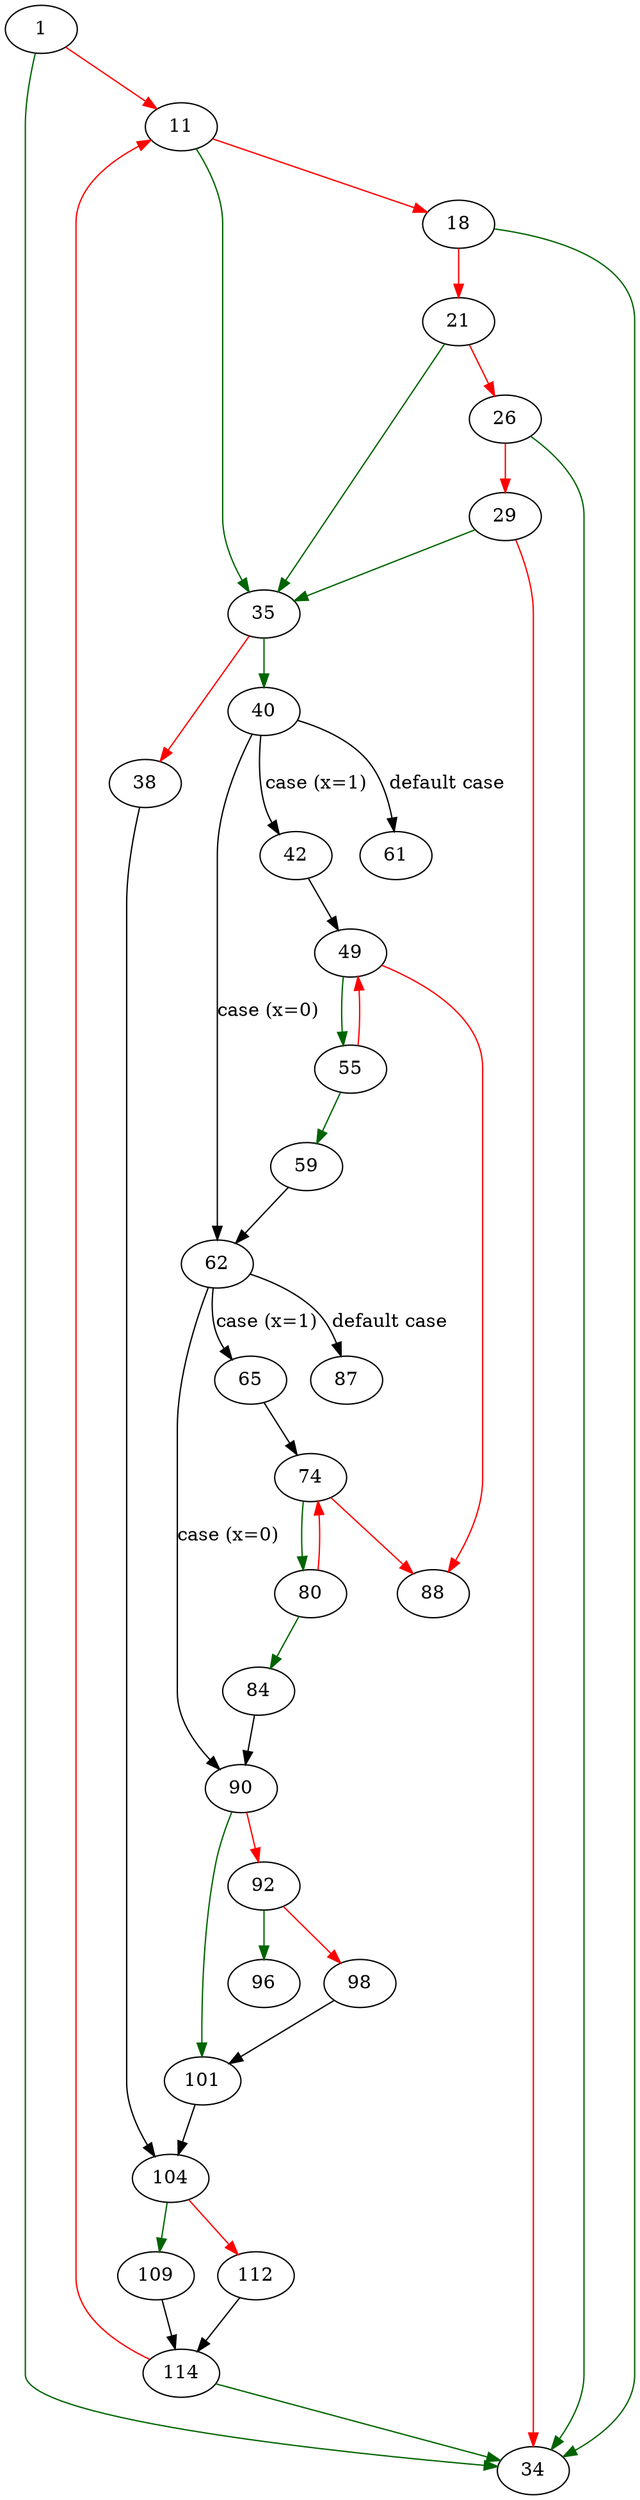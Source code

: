 strict digraph "eval4" {
	// Node definitions.
	1 [entry=true];
	34;
	11;
	35;
	18;
	21;
	26;
	29;
	40;
	38;
	104;
	62;
	42;
	61;
	49;
	55;
	88;
	59;
	90;
	65;
	87;
	74;
	80;
	84;
	101;
	92;
	96;
	98;
	109;
	112;
	114;

	// Edge definitions.
	1 -> 34 [
		color=darkgreen
		cond=true
	];
	1 -> 11 [
		color=red
		cond=false
	];
	11 -> 35 [
		color=darkgreen
		cond=true
	];
	11 -> 18 [
		color=red
		cond=false
	];
	35 -> 40 [
		color=darkgreen
		cond=true
	];
	35 -> 38 [
		color=red
		cond=false
	];
	18 -> 34 [
		color=darkgreen
		cond=true
	];
	18 -> 21 [
		color=red
		cond=false
	];
	21 -> 35 [
		color=darkgreen
		cond=true
	];
	21 -> 26 [
		color=red
		cond=false
	];
	26 -> 34 [
		color=darkgreen
		cond=true
	];
	26 -> 29 [
		color=red
		cond=false
	];
	29 -> 34 [
		color=red
		cond=false
	];
	29 -> 35 [
		color=darkgreen
		cond=true
	];
	40 -> 62 [
		cond="case (x=0)"
		label="case (x=0)"
	];
	40 -> 42 [
		cond="case (x=1)"
		label="case (x=1)"
	];
	40 -> 61 [
		cond="default case"
		label="default case"
	];
	38 -> 104;
	104 -> 109 [
		color=darkgreen
		cond=true
	];
	104 -> 112 [
		color=red
		cond=false
	];
	62 -> 90 [
		cond="case (x=0)"
		label="case (x=0)"
	];
	62 -> 65 [
		cond="case (x=1)"
		label="case (x=1)"
	];
	62 -> 87 [
		cond="default case"
		label="default case"
	];
	42 -> 49;
	49 -> 55 [
		color=darkgreen
		cond=true
	];
	49 -> 88 [
		color=red
		cond=false
	];
	55 -> 49 [
		color=red
		cond=false
	];
	55 -> 59 [
		color=darkgreen
		cond=true
	];
	59 -> 62;
	90 -> 101 [
		color=darkgreen
		cond=true
	];
	90 -> 92 [
		color=red
		cond=false
	];
	65 -> 74;
	74 -> 88 [
		color=red
		cond=false
	];
	74 -> 80 [
		color=darkgreen
		cond=true
	];
	80 -> 74 [
		color=red
		cond=false
	];
	80 -> 84 [
		color=darkgreen
		cond=true
	];
	84 -> 90;
	101 -> 104;
	92 -> 96 [
		color=darkgreen
		cond=true
	];
	92 -> 98 [
		color=red
		cond=false
	];
	98 -> 101;
	109 -> 114;
	112 -> 114;
	114 -> 34 [
		color=darkgreen
		cond=true
	];
	114 -> 11 [
		color=red
		cond=false
	];
}